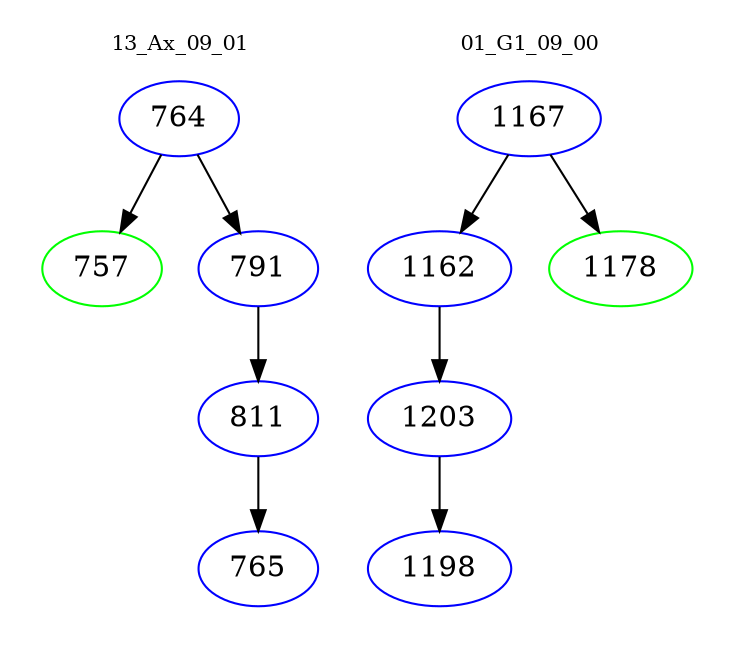 digraph{
subgraph cluster_0 {
color = white
label = "13_Ax_09_01";
fontsize=10;
T0_764 [label="764", color="blue"]
T0_764 -> T0_757 [color="black"]
T0_757 [label="757", color="green"]
T0_764 -> T0_791 [color="black"]
T0_791 [label="791", color="blue"]
T0_791 -> T0_811 [color="black"]
T0_811 [label="811", color="blue"]
T0_811 -> T0_765 [color="black"]
T0_765 [label="765", color="blue"]
}
subgraph cluster_1 {
color = white
label = "01_G1_09_00";
fontsize=10;
T1_1167 [label="1167", color="blue"]
T1_1167 -> T1_1162 [color="black"]
T1_1162 [label="1162", color="blue"]
T1_1162 -> T1_1203 [color="black"]
T1_1203 [label="1203", color="blue"]
T1_1203 -> T1_1198 [color="black"]
T1_1198 [label="1198", color="blue"]
T1_1167 -> T1_1178 [color="black"]
T1_1178 [label="1178", color="green"]
}
}
